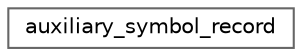 digraph "Graphical Class Hierarchy"
{
 // LATEX_PDF_SIZE
  bgcolor="transparent";
  edge [fontname=Helvetica,fontsize=10,labelfontname=Helvetica,labelfontsize=10];
  node [fontname=Helvetica,fontsize=10,shape=box,height=0.2,width=0.4];
  rankdir="LR";
  Node0 [id="Node000000",label="auxiliary_symbol_record",height=0.2,width=0.4,color="grey40", fillcolor="white", style="filled",URL="$struct_c_o_f_f_i_1_1auxiliary__symbol__record.html",tooltip="Generic auxiliary symbol record, covers any type of auxiliary symbol."];
}
